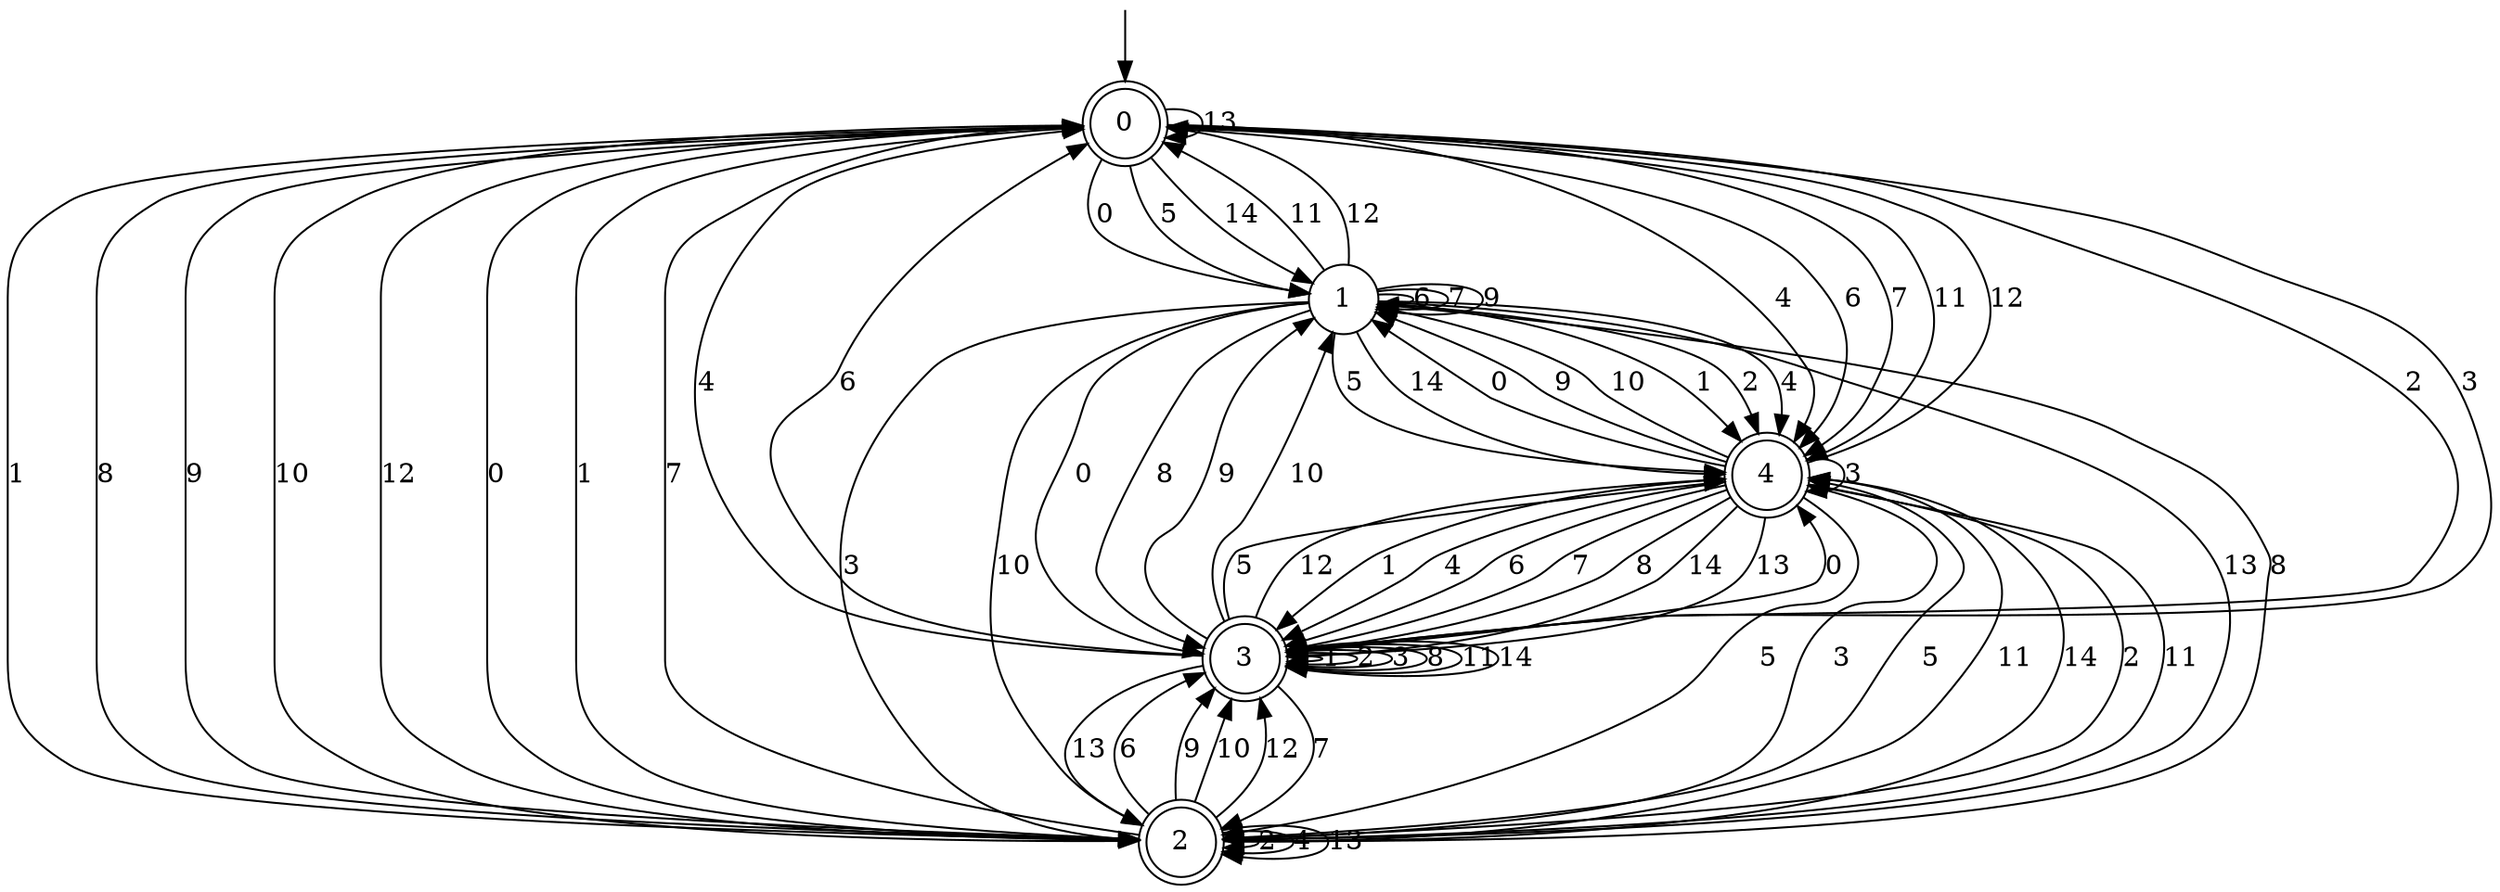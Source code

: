 digraph g {

	s0 [shape="doublecircle" label="0"];
	s1 [shape="circle" label="1"];
	s2 [shape="doublecircle" label="2"];
	s3 [shape="doublecircle" label="3"];
	s4 [shape="doublecircle" label="4"];
	s0 -> s1 [label="0"];
	s0 -> s2 [label="1"];
	s0 -> s3 [label="2"];
	s0 -> s3 [label="3"];
	s0 -> s4 [label="4"];
	s0 -> s1 [label="5"];
	s0 -> s4 [label="6"];
	s0 -> s4 [label="7"];
	s0 -> s2 [label="8"];
	s0 -> s2 [label="9"];
	s0 -> s2 [label="10"];
	s0 -> s4 [label="11"];
	s0 -> s2 [label="12"];
	s0 -> s0 [label="13"];
	s0 -> s1 [label="14"];
	s1 -> s3 [label="0"];
	s1 -> s4 [label="1"];
	s1 -> s4 [label="2"];
	s1 -> s2 [label="3"];
	s1 -> s4 [label="4"];
	s1 -> s4 [label="5"];
	s1 -> s1 [label="6"];
	s1 -> s1 [label="7"];
	s1 -> s3 [label="8"];
	s1 -> s1 [label="9"];
	s1 -> s2 [label="10"];
	s1 -> s0 [label="11"];
	s1 -> s0 [label="12"];
	s1 -> s2 [label="13"];
	s1 -> s4 [label="14"];
	s2 -> s0 [label="0"];
	s2 -> s0 [label="1"];
	s2 -> s2 [label="2"];
	s2 -> s4 [label="3"];
	s2 -> s2 [label="4"];
	s2 -> s4 [label="5"];
	s2 -> s3 [label="6"];
	s2 -> s0 [label="7"];
	s2 -> s1 [label="8"];
	s2 -> s3 [label="9"];
	s2 -> s3 [label="10"];
	s2 -> s4 [label="11"];
	s2 -> s3 [label="12"];
	s2 -> s2 [label="13"];
	s2 -> s4 [label="14"];
	s3 -> s4 [label="0"];
	s3 -> s3 [label="1"];
	s3 -> s3 [label="2"];
	s3 -> s3 [label="3"];
	s3 -> s0 [label="4"];
	s3 -> s4 [label="5"];
	s3 -> s0 [label="6"];
	s3 -> s2 [label="7"];
	s3 -> s3 [label="8"];
	s3 -> s1 [label="9"];
	s3 -> s1 [label="10"];
	s3 -> s3 [label="11"];
	s3 -> s4 [label="12"];
	s3 -> s2 [label="13"];
	s3 -> s3 [label="14"];
	s4 -> s1 [label="0"];
	s4 -> s3 [label="1"];
	s4 -> s2 [label="2"];
	s4 -> s4 [label="3"];
	s4 -> s3 [label="4"];
	s4 -> s2 [label="5"];
	s4 -> s3 [label="6"];
	s4 -> s3 [label="7"];
	s4 -> s3 [label="8"];
	s4 -> s1 [label="9"];
	s4 -> s1 [label="10"];
	s4 -> s2 [label="11"];
	s4 -> s0 [label="12"];
	s4 -> s3 [label="13"];
	s4 -> s3 [label="14"];

__start0 [label="" shape="none" width="0" height="0"];
__start0 -> s0;

}
